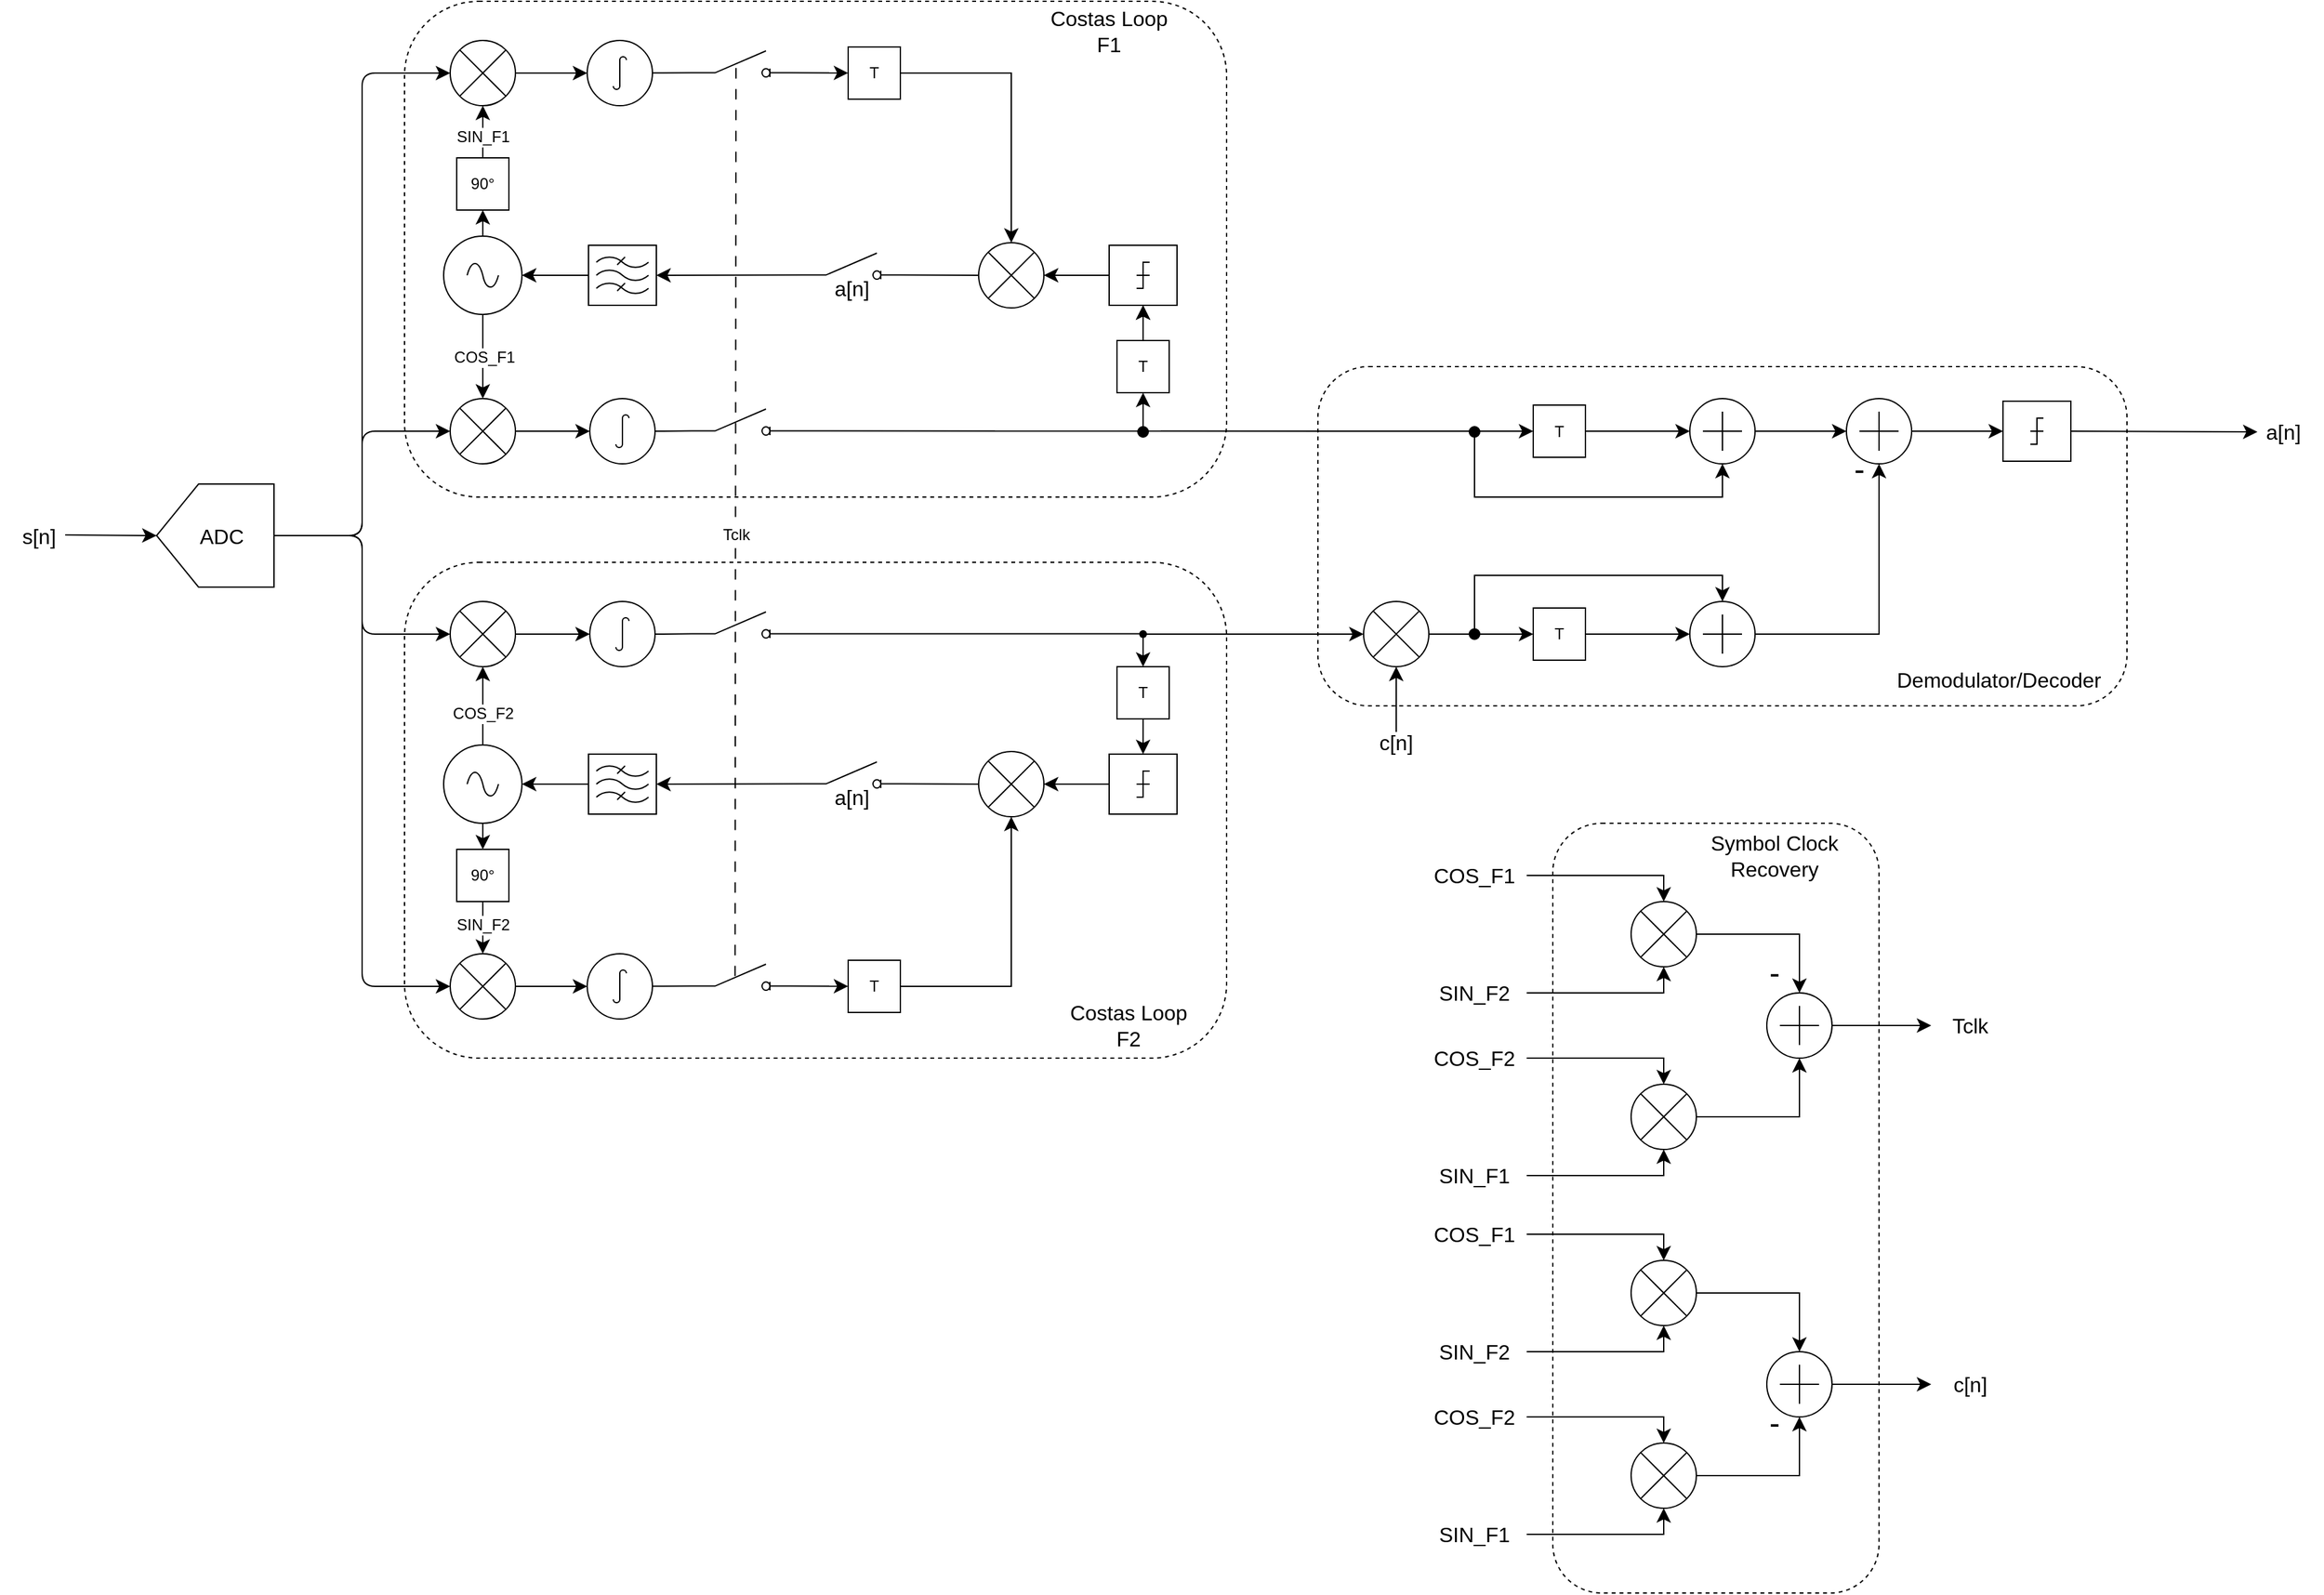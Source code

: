 <mxfile version="24.2.5" type="device">
  <diagram name="Page-1" id="90a13364-a465-7bf4-72fc-28e22215d7a0">
    <mxGraphModel dx="2891" dy="2009" grid="1" gridSize="10" guides="1" tooltips="1" connect="1" arrows="1" fold="1" page="1" pageScale="1.5" pageWidth="1169" pageHeight="826" background="none" math="0" shadow="0">
      <root>
        <mxCell id="0" style=";html=1;" />
        <mxCell id="1" style=";html=1;" parent="0" />
        <mxCell id="8JsGSesCkg5EEvxzLTyf-170" value="" style="rounded=1;whiteSpace=wrap;html=1;fillColor=none;dashed=1;strokeWidth=1;glass=0;shadow=0;align=right;perimeterSpacing=0;" vertex="1" parent="1">
          <mxGeometry x="1540" y="860" width="250" height="590" as="geometry" />
        </mxCell>
        <mxCell id="8JsGSesCkg5EEvxzLTyf-123" value="" style="rounded=1;whiteSpace=wrap;html=1;fillColor=none;dashed=1;strokeWidth=1;glass=0;shadow=0;align=right;perimeterSpacing=0;" vertex="1" parent="1">
          <mxGeometry x="1360" y="510" width="620" height="260" as="geometry" />
        </mxCell>
        <mxCell id="8JsGSesCkg5EEvxzLTyf-79" value="" style="rounded=1;whiteSpace=wrap;html=1;fillColor=none;dashed=1;strokeWidth=1;glass=0;shadow=0;" vertex="1" parent="1">
          <mxGeometry x="660" y="660" width="630" height="380" as="geometry" />
        </mxCell>
        <mxCell id="8JsGSesCkg5EEvxzLTyf-78" value="" style="rounded=1;whiteSpace=wrap;html=1;fillColor=none;dashed=1;strokeWidth=1;glass=0;shadow=0;align=right;perimeterSpacing=0;" vertex="1" parent="1">
          <mxGeometry x="660" y="230" width="630" height="380" as="geometry" />
        </mxCell>
        <mxCell id="8JsGSesCkg5EEvxzLTyf-1" value="" style="verticalLabelPosition=bottom;shadow=0;dashed=0;align=center;html=1;verticalAlign=top;shape=mxgraph.electrical.abstract.dac;rotation=-180;" vertex="1" parent="1">
          <mxGeometry x="470" y="600" width="90" height="79" as="geometry" />
        </mxCell>
        <mxCell id="8JsGSesCkg5EEvxzLTyf-2" value="" style="pointerEvents=1;verticalLabelPosition=bottom;shadow=0;dashed=0;align=center;html=1;verticalAlign=top;shape=mxgraph.electrical.signal_sources.source;aspect=fixed;points=[[0.5,0,0],[1,0.5,0],[0.5,1,0],[0,0.5,0]];elSignalType=ac;" vertex="1" parent="1">
          <mxGeometry x="690" y="410" width="60" height="60" as="geometry" />
        </mxCell>
        <mxCell id="8JsGSesCkg5EEvxzLTyf-3" value="" style="verticalLabelPosition=bottom;shadow=0;dashed=0;align=center;html=1;verticalAlign=top;shape=mxgraph.electrical.abstract.multiplier;" vertex="1" parent="1">
          <mxGeometry x="695" y="534.5" width="50" height="50" as="geometry" />
        </mxCell>
        <mxCell id="8JsGSesCkg5EEvxzLTyf-5" value="90°" style="whiteSpace=wrap;html=1;aspect=fixed;" vertex="1" parent="1">
          <mxGeometry x="700" y="350" width="40" height="40" as="geometry" />
        </mxCell>
        <mxCell id="8JsGSesCkg5EEvxzLTyf-6" value="" style="verticalLabelPosition=bottom;shadow=0;dashed=0;align=center;html=1;verticalAlign=top;shape=mxgraph.electrical.abstract.multiplier;" vertex="1" parent="1">
          <mxGeometry x="695" y="260" width="50" height="50" as="geometry" />
        </mxCell>
        <mxCell id="8JsGSesCkg5EEvxzLTyf-8" value="" style="verticalLabelPosition=bottom;shadow=0;dashed=0;align=center;html=1;verticalAlign=top;shape=mxgraph.electrical.abstract.integrator;" vertex="1" parent="1">
          <mxGeometry x="802" y="534.5" width="50" height="50" as="geometry" />
        </mxCell>
        <mxCell id="8JsGSesCkg5EEvxzLTyf-9" value="" style="verticalLabelPosition=bottom;shadow=0;dashed=0;align=center;html=1;verticalAlign=top;shape=mxgraph.electrical.abstract.integrator;" vertex="1" parent="1">
          <mxGeometry x="800" y="260" width="50" height="50" as="geometry" />
        </mxCell>
        <mxCell id="8JsGSesCkg5EEvxzLTyf-10" value="" style="html=1;shape=mxgraph.electrical.electro-mechanical.switchDisconnector;aspect=fixed;elSwitchState=off;" vertex="1" parent="1">
          <mxGeometry x="965" y="423" width="75" height="20" as="geometry" />
        </mxCell>
        <mxCell id="8JsGSesCkg5EEvxzLTyf-11" value="" style="html=1;shape=mxgraph.electrical.electro-mechanical.switchDisconnector;aspect=fixed;elSwitchState=off;" vertex="1" parent="1">
          <mxGeometry x="880" y="542.5" width="75" height="20" as="geometry" />
        </mxCell>
        <mxCell id="8JsGSesCkg5EEvxzLTyf-12" value="" style="html=1;shape=mxgraph.electrical.electro-mechanical.switchDisconnector;aspect=fixed;elSwitchState=off;" vertex="1" parent="1">
          <mxGeometry x="880" y="268" width="75" height="20" as="geometry" />
        </mxCell>
        <mxCell id="8JsGSesCkg5EEvxzLTyf-13" value="T" style="whiteSpace=wrap;html=1;aspect=fixed;" vertex="1" parent="1">
          <mxGeometry x="1000" y="265" width="40" height="40" as="geometry" />
        </mxCell>
        <mxCell id="8JsGSesCkg5EEvxzLTyf-14" value="" style="verticalLabelPosition=bottom;shadow=0;dashed=0;align=center;html=1;verticalAlign=top;shape=mxgraph.electrical.abstract.multiplier;" vertex="1" parent="1">
          <mxGeometry x="1100" y="415" width="50" height="50" as="geometry" />
        </mxCell>
        <mxCell id="8JsGSesCkg5EEvxzLTyf-15" value="" style="verticalLabelPosition=bottom;shadow=0;dashed=0;align=center;html=1;verticalAlign=top;shape=mxgraph.electrical.abstract.quantizer;" vertex="1" parent="1">
          <mxGeometry x="1200" y="417" width="52" height="46" as="geometry" />
        </mxCell>
        <mxCell id="8JsGSesCkg5EEvxzLTyf-94" value="" style="edgeStyle=none;curved=1;rounded=0;orthogonalLoop=1;jettySize=auto;html=1;fontSize=12;startSize=8;endSize=8;" edge="1" parent="1" source="8JsGSesCkg5EEvxzLTyf-16" target="8JsGSesCkg5EEvxzLTyf-15">
          <mxGeometry relative="1" as="geometry" />
        </mxCell>
        <mxCell id="8JsGSesCkg5EEvxzLTyf-16" value="T" style="whiteSpace=wrap;html=1;aspect=fixed;" vertex="1" parent="1">
          <mxGeometry x="1206" y="490" width="40" height="40" as="geometry" />
        </mxCell>
        <mxCell id="8JsGSesCkg5EEvxzLTyf-17" value="" style="verticalLabelPosition=bottom;shadow=0;dashed=0;align=center;html=1;verticalAlign=top;shape=mxgraph.electrical.abstract.summation_point;" vertex="1" parent="1">
          <mxGeometry x="1645" y="534.5" width="50" height="50" as="geometry" />
        </mxCell>
        <mxCell id="8JsGSesCkg5EEvxzLTyf-18" value="" style="verticalLabelPosition=bottom;shadow=0;dashed=0;align=center;html=1;verticalAlign=top;shape=mxgraph.electrical.abstract.summation_point;" vertex="1" parent="1">
          <mxGeometry x="1765" y="534.5" width="50" height="50" as="geometry" />
        </mxCell>
        <mxCell id="8JsGSesCkg5EEvxzLTyf-19" value="" style="endArrow=classic;html=1;rounded=0;fontSize=12;startSize=8;endSize=8;curved=1;" edge="1" parent="1" source="8JsGSesCkg5EEvxzLTyf-2" target="8JsGSesCkg5EEvxzLTyf-5">
          <mxGeometry width="50" height="50" relative="1" as="geometry">
            <mxPoint x="950" y="580" as="sourcePoint" />
            <mxPoint x="1000" y="530" as="targetPoint" />
          </mxGeometry>
        </mxCell>
        <mxCell id="8JsGSesCkg5EEvxzLTyf-20" value="" style="endArrow=classic;html=1;rounded=0;fontSize=12;startSize=8;endSize=8;curved=1;" edge="1" parent="1" source="8JsGSesCkg5EEvxzLTyf-5" target="8JsGSesCkg5EEvxzLTyf-6">
          <mxGeometry width="50" height="50" relative="1" as="geometry">
            <mxPoint x="950" y="580" as="sourcePoint" />
            <mxPoint x="720" y="330" as="targetPoint" />
            <Array as="points" />
          </mxGeometry>
        </mxCell>
        <mxCell id="8JsGSesCkg5EEvxzLTyf-132" value="SIN_F1" style="edgeLabel;html=1;align=center;verticalAlign=middle;resizable=0;points=[];fontSize=12;" vertex="1" connectable="0" parent="8JsGSesCkg5EEvxzLTyf-20">
          <mxGeometry x="-0.2" relative="1" as="geometry">
            <mxPoint as="offset" />
          </mxGeometry>
        </mxCell>
        <mxCell id="8JsGSesCkg5EEvxzLTyf-21" value="" style="endArrow=classic;html=1;rounded=0;fontSize=12;startSize=8;endSize=8;curved=1;exitX=0.5;exitY=1;exitDx=0;exitDy=0;exitPerimeter=0;entryX=0.5;entryY=0;entryDx=0;entryDy=0;entryPerimeter=0;" edge="1" parent="1" source="8JsGSesCkg5EEvxzLTyf-2" target="8JsGSesCkg5EEvxzLTyf-3">
          <mxGeometry width="50" height="50" relative="1" as="geometry">
            <mxPoint x="950" y="580" as="sourcePoint" />
            <mxPoint x="1000" y="530" as="targetPoint" />
          </mxGeometry>
        </mxCell>
        <mxCell id="8JsGSesCkg5EEvxzLTyf-129" value="COS_F1" style="edgeLabel;html=1;align=center;verticalAlign=middle;resizable=0;points=[];fontSize=12;" vertex="1" connectable="0" parent="8JsGSesCkg5EEvxzLTyf-21">
          <mxGeometry x="0.003" y="1" relative="1" as="geometry">
            <mxPoint as="offset" />
          </mxGeometry>
        </mxCell>
        <mxCell id="8JsGSesCkg5EEvxzLTyf-22" value="" style="endArrow=classic;html=1;rounded=0;fontSize=12;startSize=8;endSize=8;curved=1;exitX=0;exitY=0.5;exitDx=0;exitDy=0;exitPerimeter=0;" edge="1" parent="1" source="8JsGSesCkg5EEvxzLTyf-36" target="8JsGSesCkg5EEvxzLTyf-2">
          <mxGeometry width="50" height="50" relative="1" as="geometry">
            <mxPoint x="800" y="440" as="sourcePoint" />
            <mxPoint x="1000" y="530" as="targetPoint" />
          </mxGeometry>
        </mxCell>
        <mxCell id="8JsGSesCkg5EEvxzLTyf-23" value="" style="endArrow=classic;html=1;rounded=0;fontSize=12;startSize=8;endSize=8;curved=1;" edge="1" parent="1" source="8JsGSesCkg5EEvxzLTyf-3" target="8JsGSesCkg5EEvxzLTyf-8">
          <mxGeometry width="50" height="50" relative="1" as="geometry">
            <mxPoint x="950" y="580" as="sourcePoint" />
            <mxPoint x="1000" y="530" as="targetPoint" />
          </mxGeometry>
        </mxCell>
        <mxCell id="8JsGSesCkg5EEvxzLTyf-24" value="" style="endArrow=classic;html=1;rounded=0;fontSize=12;startSize=8;endSize=8;curved=1;entryX=0;entryY=0.5;entryDx=0;entryDy=0;entryPerimeter=0;exitX=1;exitY=0.5;exitDx=0;exitDy=0;exitPerimeter=0;" edge="1" parent="1" source="8JsGSesCkg5EEvxzLTyf-6" target="8JsGSesCkg5EEvxzLTyf-9">
          <mxGeometry width="50" height="50" relative="1" as="geometry">
            <mxPoint x="740" y="285" as="sourcePoint" />
            <mxPoint x="787" y="284.5" as="targetPoint" />
          </mxGeometry>
        </mxCell>
        <mxCell id="8JsGSesCkg5EEvxzLTyf-25" value="" style="endArrow=none;html=1;rounded=0;fontSize=12;startSize=8;endSize=8;curved=1;entryX=0;entryY=0.84;entryDx=0;entryDy=0;endFill=0;" edge="1" parent="1" source="8JsGSesCkg5EEvxzLTyf-9" target="8JsGSesCkg5EEvxzLTyf-12">
          <mxGeometry width="50" height="50" relative="1" as="geometry">
            <mxPoint x="950" y="580" as="sourcePoint" />
            <mxPoint x="1000" y="530" as="targetPoint" />
          </mxGeometry>
        </mxCell>
        <mxCell id="8JsGSesCkg5EEvxzLTyf-26" value="" style="endArrow=classic;html=1;rounded=0;fontSize=12;startSize=8;endSize=8;curved=1;exitX=1;exitY=0.84;exitDx=0;exitDy=0;" edge="1" parent="1" source="8JsGSesCkg5EEvxzLTyf-12" target="8JsGSesCkg5EEvxzLTyf-13">
          <mxGeometry width="50" height="50" relative="1" as="geometry">
            <mxPoint x="950" y="580" as="sourcePoint" />
            <mxPoint x="1000" y="530" as="targetPoint" />
          </mxGeometry>
        </mxCell>
        <mxCell id="8JsGSesCkg5EEvxzLTyf-27" value="" style="endArrow=classic;html=1;rounded=0;fontSize=12;startSize=8;endSize=8;curved=1;exitX=0;exitY=0.84;exitDx=0;exitDy=0;entryX=1;entryY=0.5;entryDx=0;entryDy=0;entryPerimeter=0;" edge="1" parent="1" source="8JsGSesCkg5EEvxzLTyf-10" target="8JsGSesCkg5EEvxzLTyf-36">
          <mxGeometry width="50" height="50" relative="1" as="geometry">
            <mxPoint x="950" y="580" as="sourcePoint" />
            <mxPoint x="852" y="440" as="targetPoint" />
          </mxGeometry>
        </mxCell>
        <mxCell id="8JsGSesCkg5EEvxzLTyf-28" value="" style="endArrow=none;html=1;rounded=0;fontSize=12;startSize=8;endSize=8;curved=1;exitX=1;exitY=0.5;exitDx=0;exitDy=0;exitPerimeter=0;entryX=0;entryY=0.84;entryDx=0;entryDy=0;endFill=0;" edge="1" parent="1" source="8JsGSesCkg5EEvxzLTyf-8" target="8JsGSesCkg5EEvxzLTyf-11">
          <mxGeometry width="50" height="50" relative="1" as="geometry">
            <mxPoint x="950" y="580" as="sourcePoint" />
            <mxPoint x="1000" y="530" as="targetPoint" />
          </mxGeometry>
        </mxCell>
        <mxCell id="8JsGSesCkg5EEvxzLTyf-29" value="" style="endArrow=classic;html=1;rounded=0;fontSize=12;startSize=8;endSize=8;curved=1;exitX=1;exitY=0.84;exitDx=0;exitDy=0;entryX=0;entryY=0.5;entryDx=0;entryDy=0;" edge="1" parent="1" source="8JsGSesCkg5EEvxzLTyf-11" target="8JsGSesCkg5EEvxzLTyf-92">
          <mxGeometry width="50" height="50" relative="1" as="geometry">
            <mxPoint x="950" y="580" as="sourcePoint" />
            <mxPoint x="1000" y="530" as="targetPoint" />
          </mxGeometry>
        </mxCell>
        <mxCell id="8JsGSesCkg5EEvxzLTyf-30" value="" style="endArrow=none;html=1;rounded=0;fontSize=12;startSize=8;endSize=8;curved=1;exitX=0;exitY=0.5;exitDx=0;exitDy=0;exitPerimeter=0;entryX=1;entryY=0.84;entryDx=0;entryDy=0;endFill=0;" edge="1" parent="1" source="8JsGSesCkg5EEvxzLTyf-14" target="8JsGSesCkg5EEvxzLTyf-10">
          <mxGeometry width="50" height="50" relative="1" as="geometry">
            <mxPoint x="950" y="580" as="sourcePoint" />
            <mxPoint x="1000" y="530" as="targetPoint" />
          </mxGeometry>
        </mxCell>
        <mxCell id="8JsGSesCkg5EEvxzLTyf-31" value="" style="endArrow=classic;html=1;rounded=0;fontSize=12;startSize=8;endSize=8;curved=1;entryX=1;entryY=0.5;entryDx=0;entryDy=0;entryPerimeter=0;" edge="1" parent="1" source="8JsGSesCkg5EEvxzLTyf-15" target="8JsGSesCkg5EEvxzLTyf-14">
          <mxGeometry width="50" height="50" relative="1" as="geometry">
            <mxPoint x="950" y="580" as="sourcePoint" />
            <mxPoint x="1000" y="530" as="targetPoint" />
          </mxGeometry>
        </mxCell>
        <mxCell id="8JsGSesCkg5EEvxzLTyf-33" value="" style="endArrow=classic;html=1;rounded=0;fontSize=12;startSize=8;endSize=8;curved=1;entryX=0;entryY=0.5;entryDx=0;entryDy=0;entryPerimeter=0;exitX=1;exitY=0.5;exitDx=0;exitDy=0;exitPerimeter=0;" edge="1" parent="1" source="8JsGSesCkg5EEvxzLTyf-17" target="8JsGSesCkg5EEvxzLTyf-18">
          <mxGeometry width="50" height="50" relative="1" as="geometry">
            <mxPoint x="1315" y="580" as="sourcePoint" />
            <mxPoint x="1365" y="530" as="targetPoint" />
          </mxGeometry>
        </mxCell>
        <mxCell id="8JsGSesCkg5EEvxzLTyf-35" value="" style="edgeStyle=segmentEdgeStyle;endArrow=classic;html=1;curved=0;rounded=0;endSize=8;startSize=8;fontSize=12;exitX=1;exitY=0.5;exitDx=0;exitDy=0;entryX=0.5;entryY=0;entryDx=0;entryDy=0;entryPerimeter=0;" edge="1" parent="1" source="8JsGSesCkg5EEvxzLTyf-13" target="8JsGSesCkg5EEvxzLTyf-14">
          <mxGeometry width="50" height="50" relative="1" as="geometry">
            <mxPoint x="1050" y="340" as="sourcePoint" />
            <mxPoint x="1000" y="530" as="targetPoint" />
          </mxGeometry>
        </mxCell>
        <mxCell id="8JsGSesCkg5EEvxzLTyf-36" value="" style="verticalLabelPosition=bottom;shadow=0;dashed=0;align=center;html=1;verticalAlign=top;shape=mxgraph.electrical.abstract.filter;" vertex="1" parent="1">
          <mxGeometry x="801" y="417" width="52" height="46" as="geometry" />
        </mxCell>
        <mxCell id="8JsGSesCkg5EEvxzLTyf-37" value="" style="verticalLabelPosition=bottom;shadow=0;dashed=0;align=center;html=1;verticalAlign=top;shape=mxgraph.electrical.abstract.quantizer;" vertex="1" parent="1">
          <mxGeometry x="1885" y="536.5" width="52" height="46" as="geometry" />
        </mxCell>
        <mxCell id="8JsGSesCkg5EEvxzLTyf-38" value="" style="endArrow=classic;html=1;rounded=0;fontSize=12;startSize=8;endSize=8;curved=1;entryX=0;entryY=0.5;entryDx=0;entryDy=0;entryPerimeter=0;exitX=1;exitY=0.5;exitDx=0;exitDy=0;exitPerimeter=0;" edge="1" parent="1" source="8JsGSesCkg5EEvxzLTyf-18" target="8JsGSesCkg5EEvxzLTyf-37">
          <mxGeometry width="50" height="50" relative="1" as="geometry">
            <mxPoint x="1625" y="630" as="sourcePoint" />
            <mxPoint x="1675" y="580" as="targetPoint" />
          </mxGeometry>
        </mxCell>
        <mxCell id="8JsGSesCkg5EEvxzLTyf-40" value="" style="verticalLabelPosition=bottom;shadow=0;dashed=0;align=center;html=1;verticalAlign=top;shape=mxgraph.electrical.abstract.multiplier;" vertex="1" parent="1">
          <mxGeometry x="695" y="690" width="50" height="50" as="geometry" />
        </mxCell>
        <mxCell id="8JsGSesCkg5EEvxzLTyf-41" value="" style="verticalLabelPosition=bottom;shadow=0;dashed=0;align=center;html=1;verticalAlign=top;shape=mxgraph.electrical.abstract.integrator;" vertex="1" parent="1">
          <mxGeometry x="802" y="690" width="50" height="50" as="geometry" />
        </mxCell>
        <mxCell id="8JsGSesCkg5EEvxzLTyf-42" value="" style="html=1;shape=mxgraph.electrical.electro-mechanical.switchDisconnector;aspect=fixed;elSwitchState=off;" vertex="1" parent="1">
          <mxGeometry x="880" y="698" width="75" height="20" as="geometry" />
        </mxCell>
        <mxCell id="8JsGSesCkg5EEvxzLTyf-43" value="T" style="whiteSpace=wrap;html=1;aspect=fixed;" vertex="1" parent="1">
          <mxGeometry x="1206" y="740" width="40" height="40" as="geometry" />
        </mxCell>
        <mxCell id="8JsGSesCkg5EEvxzLTyf-45" value="" style="endArrow=classic;html=1;rounded=0;fontSize=12;startSize=8;endSize=8;curved=1;" edge="1" parent="1" source="8JsGSesCkg5EEvxzLTyf-40" target="8JsGSesCkg5EEvxzLTyf-41">
          <mxGeometry width="50" height="50" relative="1" as="geometry">
            <mxPoint x="950" y="735.5" as="sourcePoint" />
            <mxPoint x="1000" y="685.5" as="targetPoint" />
          </mxGeometry>
        </mxCell>
        <mxCell id="8JsGSesCkg5EEvxzLTyf-46" value="" style="endArrow=none;html=1;rounded=0;fontSize=12;startSize=8;endSize=8;curved=1;exitX=1;exitY=0.5;exitDx=0;exitDy=0;exitPerimeter=0;entryX=0;entryY=0.84;entryDx=0;entryDy=0;endFill=0;" edge="1" parent="1" source="8JsGSesCkg5EEvxzLTyf-41" target="8JsGSesCkg5EEvxzLTyf-42">
          <mxGeometry width="50" height="50" relative="1" as="geometry">
            <mxPoint x="950" y="735.5" as="sourcePoint" />
            <mxPoint x="1000" y="685.5" as="targetPoint" />
          </mxGeometry>
        </mxCell>
        <mxCell id="8JsGSesCkg5EEvxzLTyf-51" value="" style="edgeStyle=segmentEdgeStyle;endArrow=classic;html=1;curved=0;rounded=0;endSize=8;startSize=8;fontSize=12;entryX=0.5;entryY=1;entryDx=0;entryDy=0;entryPerimeter=0;" edge="1" parent="1" source="8JsGSesCkg5EEvxzLTyf-78" target="8JsGSesCkg5EEvxzLTyf-15">
          <mxGeometry width="50" height="50" relative="1" as="geometry">
            <mxPoint x="1170" y="530" as="sourcePoint" />
            <mxPoint x="1220" y="480" as="targetPoint" />
          </mxGeometry>
        </mxCell>
        <mxCell id="8JsGSesCkg5EEvxzLTyf-53" value="" style="pointerEvents=1;verticalLabelPosition=bottom;shadow=0;dashed=0;align=center;html=1;verticalAlign=top;shape=mxgraph.electrical.signal_sources.source;aspect=fixed;points=[[0.5,0,0],[1,0.5,0],[0.5,1,0],[0,0.5,0]];elSignalType=ac;" vertex="1" parent="1">
          <mxGeometry x="690" y="800" width="60" height="60" as="geometry" />
        </mxCell>
        <mxCell id="8JsGSesCkg5EEvxzLTyf-54" value="" style="html=1;shape=mxgraph.electrical.electro-mechanical.switchDisconnector;aspect=fixed;elSwitchState=off;" vertex="1" parent="1">
          <mxGeometry x="965" y="813" width="75" height="20" as="geometry" />
        </mxCell>
        <mxCell id="8JsGSesCkg5EEvxzLTyf-55" value="" style="verticalLabelPosition=bottom;shadow=0;dashed=0;align=center;html=1;verticalAlign=top;shape=mxgraph.electrical.abstract.multiplier;" vertex="1" parent="1">
          <mxGeometry x="1100" y="805" width="50" height="50" as="geometry" />
        </mxCell>
        <mxCell id="8JsGSesCkg5EEvxzLTyf-56" value="" style="verticalLabelPosition=bottom;shadow=0;dashed=0;align=center;html=1;verticalAlign=top;shape=mxgraph.electrical.abstract.quantizer;" vertex="1" parent="1">
          <mxGeometry x="1200" y="807" width="52" height="46" as="geometry" />
        </mxCell>
        <mxCell id="8JsGSesCkg5EEvxzLTyf-57" value="" style="endArrow=classic;html=1;rounded=0;fontSize=12;startSize=8;endSize=8;curved=1;entryX=0.5;entryY=1;entryDx=0;entryDy=0;entryPerimeter=0;" edge="1" parent="1" source="8JsGSesCkg5EEvxzLTyf-53" target="8JsGSesCkg5EEvxzLTyf-40">
          <mxGeometry width="50" height="50" relative="1" as="geometry">
            <mxPoint x="950" y="970" as="sourcePoint" />
            <mxPoint x="720" y="770" as="targetPoint" />
          </mxGeometry>
        </mxCell>
        <mxCell id="8JsGSesCkg5EEvxzLTyf-128" value="COS_F2" style="edgeLabel;html=1;align=center;verticalAlign=middle;resizable=0;points=[];fontSize=12;" vertex="1" connectable="0" parent="8JsGSesCkg5EEvxzLTyf-57">
          <mxGeometry x="-0.189" relative="1" as="geometry">
            <mxPoint as="offset" />
          </mxGeometry>
        </mxCell>
        <mxCell id="8JsGSesCkg5EEvxzLTyf-58" value="" style="endArrow=classic;html=1;rounded=0;fontSize=12;startSize=8;endSize=8;curved=1;exitX=0.5;exitY=1;exitDx=0;exitDy=0;exitPerimeter=0;entryX=0.5;entryY=0;entryDx=0;entryDy=0;" edge="1" parent="1" source="8JsGSesCkg5EEvxzLTyf-53" target="8JsGSesCkg5EEvxzLTyf-64">
          <mxGeometry width="50" height="50" relative="1" as="geometry">
            <mxPoint x="950" y="970" as="sourcePoint" />
            <mxPoint x="720" y="880" as="targetPoint" />
          </mxGeometry>
        </mxCell>
        <mxCell id="8JsGSesCkg5EEvxzLTyf-59" value="" style="endArrow=classic;html=1;rounded=0;fontSize=12;startSize=8;endSize=8;curved=1;exitX=0;exitY=0.5;exitDx=0;exitDy=0;exitPerimeter=0;" edge="1" parent="1" source="8JsGSesCkg5EEvxzLTyf-63" target="8JsGSesCkg5EEvxzLTyf-53">
          <mxGeometry width="50" height="50" relative="1" as="geometry">
            <mxPoint x="800" y="830" as="sourcePoint" />
            <mxPoint x="1000" y="920" as="targetPoint" />
          </mxGeometry>
        </mxCell>
        <mxCell id="8JsGSesCkg5EEvxzLTyf-60" value="" style="endArrow=classic;html=1;rounded=0;fontSize=12;startSize=8;endSize=8;curved=1;exitX=0;exitY=0.84;exitDx=0;exitDy=0;entryX=1;entryY=0.5;entryDx=0;entryDy=0;entryPerimeter=0;" edge="1" parent="1" source="8JsGSesCkg5EEvxzLTyf-54" target="8JsGSesCkg5EEvxzLTyf-63">
          <mxGeometry width="50" height="50" relative="1" as="geometry">
            <mxPoint x="950" y="970" as="sourcePoint" />
            <mxPoint x="852" y="830" as="targetPoint" />
          </mxGeometry>
        </mxCell>
        <mxCell id="8JsGSesCkg5EEvxzLTyf-61" value="" style="endArrow=none;html=1;rounded=0;fontSize=12;startSize=8;endSize=8;curved=1;exitX=0;exitY=0.5;exitDx=0;exitDy=0;exitPerimeter=0;entryX=1;entryY=0.84;entryDx=0;entryDy=0;endFill=0;" edge="1" parent="1" source="8JsGSesCkg5EEvxzLTyf-55" target="8JsGSesCkg5EEvxzLTyf-54">
          <mxGeometry width="50" height="50" relative="1" as="geometry">
            <mxPoint x="950" y="970" as="sourcePoint" />
            <mxPoint x="1000" y="920" as="targetPoint" />
          </mxGeometry>
        </mxCell>
        <mxCell id="8JsGSesCkg5EEvxzLTyf-62" value="" style="endArrow=classic;html=1;rounded=0;fontSize=12;startSize=8;endSize=8;curved=1;entryX=1;entryY=0.5;entryDx=0;entryDy=0;entryPerimeter=0;" edge="1" parent="1" source="8JsGSesCkg5EEvxzLTyf-56" target="8JsGSesCkg5EEvxzLTyf-55">
          <mxGeometry width="50" height="50" relative="1" as="geometry">
            <mxPoint x="950" y="970" as="sourcePoint" />
            <mxPoint x="1000" y="920" as="targetPoint" />
          </mxGeometry>
        </mxCell>
        <mxCell id="8JsGSesCkg5EEvxzLTyf-63" value="" style="verticalLabelPosition=bottom;shadow=0;dashed=0;align=center;html=1;verticalAlign=top;shape=mxgraph.electrical.abstract.filter;" vertex="1" parent="1">
          <mxGeometry x="801" y="807" width="52" height="46" as="geometry" />
        </mxCell>
        <mxCell id="8JsGSesCkg5EEvxzLTyf-64" value="90°" style="whiteSpace=wrap;html=1;aspect=fixed;" vertex="1" parent="1">
          <mxGeometry x="700" y="880" width="40" height="40" as="geometry" />
        </mxCell>
        <mxCell id="8JsGSesCkg5EEvxzLTyf-65" value="" style="verticalLabelPosition=bottom;shadow=0;dashed=0;align=center;html=1;verticalAlign=top;shape=mxgraph.electrical.abstract.multiplier;" vertex="1" parent="1">
          <mxGeometry x="695" y="960" width="50" height="50" as="geometry" />
        </mxCell>
        <mxCell id="8JsGSesCkg5EEvxzLTyf-66" value="" style="verticalLabelPosition=bottom;shadow=0;dashed=0;align=center;html=1;verticalAlign=top;shape=mxgraph.electrical.abstract.integrator;" vertex="1" parent="1">
          <mxGeometry x="800" y="960" width="50" height="50" as="geometry" />
        </mxCell>
        <mxCell id="8JsGSesCkg5EEvxzLTyf-67" value="" style="html=1;shape=mxgraph.electrical.electro-mechanical.switchDisconnector;aspect=fixed;elSwitchState=off;" vertex="1" parent="1">
          <mxGeometry x="880" y="968" width="75" height="20" as="geometry" />
        </mxCell>
        <mxCell id="8JsGSesCkg5EEvxzLTyf-68" value="T" style="whiteSpace=wrap;html=1;aspect=fixed;" vertex="1" parent="1">
          <mxGeometry x="1000" y="965" width="40" height="40" as="geometry" />
        </mxCell>
        <mxCell id="8JsGSesCkg5EEvxzLTyf-69" value="" style="endArrow=classic;html=1;rounded=0;fontSize=12;startSize=8;endSize=8;curved=1;" edge="1" parent="1" source="8JsGSesCkg5EEvxzLTyf-64" target="8JsGSesCkg5EEvxzLTyf-65">
          <mxGeometry width="50" height="50" relative="1" as="geometry">
            <mxPoint x="955" y="1350" as="sourcePoint" />
            <mxPoint x="725" y="1100" as="targetPoint" />
            <Array as="points" />
          </mxGeometry>
        </mxCell>
        <mxCell id="8JsGSesCkg5EEvxzLTyf-130" value="SIN_F2" style="edgeLabel;html=1;align=center;verticalAlign=middle;resizable=0;points=[];fontSize=12;" vertex="1" connectable="0" parent="8JsGSesCkg5EEvxzLTyf-69">
          <mxGeometry x="-0.133" relative="1" as="geometry">
            <mxPoint as="offset" />
          </mxGeometry>
        </mxCell>
        <mxCell id="8JsGSesCkg5EEvxzLTyf-70" value="" style="endArrow=classic;html=1;rounded=0;fontSize=12;startSize=8;endSize=8;curved=1;entryX=0;entryY=0.5;entryDx=0;entryDy=0;entryPerimeter=0;exitX=1;exitY=0.5;exitDx=0;exitDy=0;exitPerimeter=0;" edge="1" parent="1" source="8JsGSesCkg5EEvxzLTyf-65" target="8JsGSesCkg5EEvxzLTyf-66">
          <mxGeometry width="50" height="50" relative="1" as="geometry">
            <mxPoint x="740" y="985" as="sourcePoint" />
            <mxPoint x="787" y="984.5" as="targetPoint" />
          </mxGeometry>
        </mxCell>
        <mxCell id="8JsGSesCkg5EEvxzLTyf-71" value="" style="endArrow=none;html=1;rounded=0;fontSize=12;startSize=8;endSize=8;curved=1;entryX=0;entryY=0.84;entryDx=0;entryDy=0;endFill=0;" edge="1" parent="1" source="8JsGSesCkg5EEvxzLTyf-66" target="8JsGSesCkg5EEvxzLTyf-67">
          <mxGeometry width="50" height="50" relative="1" as="geometry">
            <mxPoint x="950" y="1280" as="sourcePoint" />
            <mxPoint x="1000" y="1230" as="targetPoint" />
          </mxGeometry>
        </mxCell>
        <mxCell id="8JsGSesCkg5EEvxzLTyf-72" value="" style="endArrow=classic;html=1;rounded=0;fontSize=12;startSize=8;endSize=8;curved=1;exitX=1;exitY=0.84;exitDx=0;exitDy=0;" edge="1" parent="1" source="8JsGSesCkg5EEvxzLTyf-67" target="8JsGSesCkg5EEvxzLTyf-68">
          <mxGeometry width="50" height="50" relative="1" as="geometry">
            <mxPoint x="950" y="1280" as="sourcePoint" />
            <mxPoint x="1000" y="1230" as="targetPoint" />
          </mxGeometry>
        </mxCell>
        <mxCell id="8JsGSesCkg5EEvxzLTyf-75" value="" style="edgeStyle=segmentEdgeStyle;endArrow=classic;html=1;curved=0;rounded=0;endSize=8;startSize=8;fontSize=12;exitX=1;exitY=0.5;exitDx=0;exitDy=0;entryX=0.5;entryY=1;entryDx=0;entryDy=0;entryPerimeter=0;" edge="1" parent="1" source="8JsGSesCkg5EEvxzLTyf-68" target="8JsGSesCkg5EEvxzLTyf-55">
          <mxGeometry width="50" height="50" relative="1" as="geometry">
            <mxPoint x="1150" y="940" as="sourcePoint" />
            <mxPoint x="1200" y="890" as="targetPoint" />
          </mxGeometry>
        </mxCell>
        <mxCell id="8JsGSesCkg5EEvxzLTyf-83" value="ADC" style="text;strokeColor=none;fillColor=none;html=1;align=center;verticalAlign=middle;whiteSpace=wrap;rounded=0;fontSize=16;" vertex="1" parent="1">
          <mxGeometry x="490" y="624.5" width="60" height="30" as="geometry" />
        </mxCell>
        <mxCell id="8JsGSesCkg5EEvxzLTyf-85" value="" style="edgeStyle=elbowEdgeStyle;endArrow=classic;html=1;rounded=1;endSize=8;startSize=8;fontSize=12;exitX=0;exitY=0.5;exitDx=0;exitDy=0;exitPerimeter=0;entryX=0;entryY=0.5;entryDx=0;entryDy=0;entryPerimeter=0;curved=0;strokeWidth=1;" edge="1" parent="1" source="8JsGSesCkg5EEvxzLTyf-1" target="8JsGSesCkg5EEvxzLTyf-6">
          <mxGeometry width="50" height="50" relative="1" as="geometry">
            <mxPoint x="580" y="610" as="sourcePoint" />
            <mxPoint x="620" y="290" as="targetPoint" />
          </mxGeometry>
        </mxCell>
        <mxCell id="8JsGSesCkg5EEvxzLTyf-86" value="" style="edgeStyle=elbowEdgeStyle;endArrow=classic;html=1;rounded=1;endSize=8;startSize=8;fontSize=12;exitX=0;exitY=0.5;exitDx=0;exitDy=0;exitPerimeter=0;curved=0;strokeWidth=1;entryX=0;entryY=0.5;entryDx=0;entryDy=0;entryPerimeter=0;" edge="1" parent="1" source="8JsGSesCkg5EEvxzLTyf-1" target="8JsGSesCkg5EEvxzLTyf-3">
          <mxGeometry width="50" height="50" relative="1" as="geometry">
            <mxPoint x="570" y="650" as="sourcePoint" />
            <mxPoint x="600" y="510" as="targetPoint" />
          </mxGeometry>
        </mxCell>
        <mxCell id="8JsGSesCkg5EEvxzLTyf-87" value="" style="edgeStyle=elbowEdgeStyle;endArrow=classic;html=1;rounded=1;endSize=8;startSize=8;fontSize=12;exitX=0;exitY=0.5;exitDx=0;exitDy=0;exitPerimeter=0;curved=0;strokeWidth=1;entryX=0;entryY=0.5;entryDx=0;entryDy=0;entryPerimeter=0;" edge="1" parent="1" source="8JsGSesCkg5EEvxzLTyf-1" target="8JsGSesCkg5EEvxzLTyf-40">
          <mxGeometry width="50" height="50" relative="1" as="geometry">
            <mxPoint x="580" y="660" as="sourcePoint" />
            <mxPoint x="630" y="720" as="targetPoint" />
          </mxGeometry>
        </mxCell>
        <mxCell id="8JsGSesCkg5EEvxzLTyf-88" value="" style="edgeStyle=elbowEdgeStyle;endArrow=classic;html=1;rounded=1;endSize=8;startSize=8;fontSize=12;exitX=0;exitY=0.5;exitDx=0;exitDy=0;exitPerimeter=0;curved=0;strokeWidth=1;entryX=0;entryY=0.5;entryDx=0;entryDy=0;entryPerimeter=0;" edge="1" parent="1" source="8JsGSesCkg5EEvxzLTyf-1" target="8JsGSesCkg5EEvxzLTyf-65">
          <mxGeometry width="50" height="50" relative="1" as="geometry">
            <mxPoint x="590" y="670" as="sourcePoint" />
            <mxPoint x="590" y="750" as="targetPoint" />
          </mxGeometry>
        </mxCell>
        <mxCell id="8JsGSesCkg5EEvxzLTyf-89" value="" style="endArrow=classic;html=1;rounded=0;fontSize=12;startSize=8;endSize=8;curved=1;entryX=1;entryY=0.5;entryDx=0;entryDy=0;entryPerimeter=0;strokeWidth=1;" edge="1" parent="1" target="8JsGSesCkg5EEvxzLTyf-1">
          <mxGeometry width="50" height="50" relative="1" as="geometry">
            <mxPoint x="400" y="639" as="sourcePoint" />
            <mxPoint x="710" y="730" as="targetPoint" />
          </mxGeometry>
        </mxCell>
        <mxCell id="8JsGSesCkg5EEvxzLTyf-90" value="Costas Loop&lt;div&gt;F1&lt;/div&gt;" style="text;strokeColor=none;fillColor=none;html=1;align=center;verticalAlign=middle;whiteSpace=wrap;rounded=0;fontSize=16;" vertex="1" parent="1">
          <mxGeometry x="1145" y="238" width="110" height="30" as="geometry" />
        </mxCell>
        <mxCell id="8JsGSesCkg5EEvxzLTyf-91" value="Costas Loop&lt;div&gt;F2&lt;/div&gt;" style="text;strokeColor=none;fillColor=none;html=1;align=center;verticalAlign=middle;whiteSpace=wrap;rounded=0;fontSize=16;" vertex="1" parent="1">
          <mxGeometry x="1160" y="1000" width="110" height="30" as="geometry" />
        </mxCell>
        <mxCell id="8JsGSesCkg5EEvxzLTyf-92" value="T" style="whiteSpace=wrap;html=1;aspect=fixed;" vertex="1" parent="1">
          <mxGeometry x="1525" y="539.5" width="40" height="40" as="geometry" />
        </mxCell>
        <mxCell id="8JsGSesCkg5EEvxzLTyf-93" value="T" style="whiteSpace=wrap;html=1;aspect=fixed;" vertex="1" parent="1">
          <mxGeometry x="1525" y="695" width="40" height="40" as="geometry" />
        </mxCell>
        <mxCell id="8JsGSesCkg5EEvxzLTyf-95" value="" style="endArrow=classic;html=1;rounded=0;fontSize=12;startSize=8;endSize=8;curved=1;entryX=0.5;entryY=1;entryDx=0;entryDy=0;startArrow=oval;startFill=1;" edge="1" parent="1" target="8JsGSesCkg5EEvxzLTyf-16">
          <mxGeometry width="50" height="50" relative="1" as="geometry">
            <mxPoint x="1226" y="560" as="sourcePoint" />
            <mxPoint x="1350" y="640" as="targetPoint" />
          </mxGeometry>
        </mxCell>
        <mxCell id="8JsGSesCkg5EEvxzLTyf-97" value="" style="endArrow=classic;html=1;rounded=0;fontSize=12;startSize=8;endSize=8;curved=1;entryX=0.5;entryY=0;entryDx=0;entryDy=0;entryPerimeter=0;" edge="1" parent="1" target="8JsGSesCkg5EEvxzLTyf-56">
          <mxGeometry width="50" height="50" relative="1" as="geometry">
            <mxPoint x="1226" y="780" as="sourcePoint" />
            <mxPoint x="1290" y="610" as="targetPoint" />
          </mxGeometry>
        </mxCell>
        <mxCell id="8JsGSesCkg5EEvxzLTyf-100" value="" style="edgeStyle=segmentEdgeStyle;endArrow=classic;html=1;curved=0;rounded=0;endSize=8;startSize=8;fontSize=12;exitDx=0;exitDy=0;entryX=0.5;entryY=0;entryDx=0;entryDy=0;" edge="1" parent="1" source="8JsGSesCkg5EEvxzLTyf-101" target="8JsGSesCkg5EEvxzLTyf-43">
          <mxGeometry width="50" height="50" relative="1" as="geometry">
            <mxPoint x="1320" y="650" as="sourcePoint" />
            <mxPoint x="1290" y="610" as="targetPoint" />
          </mxGeometry>
        </mxCell>
        <mxCell id="8JsGSesCkg5EEvxzLTyf-102" value="" style="edgeStyle=segmentEdgeStyle;endArrow=none;html=1;curved=0;rounded=0;endSize=8;startSize=8;fontSize=12;exitX=1;exitY=0.84;exitDx=0;exitDy=0;entryDx=0;entryDy=0;endFill=0;" edge="1" parent="1" source="8JsGSesCkg5EEvxzLTyf-42" target="8JsGSesCkg5EEvxzLTyf-101">
          <mxGeometry width="50" height="50" relative="1" as="geometry">
            <mxPoint x="955" y="715" as="sourcePoint" />
            <mxPoint x="1226" y="740" as="targetPoint" />
          </mxGeometry>
        </mxCell>
        <mxCell id="8JsGSesCkg5EEvxzLTyf-101" value="" style="shape=waypoint;sketch=0;fillStyle=solid;size=6;pointerEvents=1;points=[];fillColor=none;resizable=0;rotatable=0;perimeter=centerPerimeter;snapToPoint=1;" vertex="1" parent="1">
          <mxGeometry x="1216" y="705" width="20" height="20" as="geometry" />
        </mxCell>
        <mxCell id="8JsGSesCkg5EEvxzLTyf-103" value="" style="endArrow=classic;html=1;rounded=0;fontSize=12;startSize=8;endSize=8;curved=1;exitX=0.681;exitY=0.607;exitDx=0;exitDy=0;exitPerimeter=0;entryX=0;entryY=0.5;entryDx=0;entryDy=0;entryPerimeter=0;" edge="1" parent="1" source="8JsGSesCkg5EEvxzLTyf-101" target="8JsGSesCkg5EEvxzLTyf-108">
          <mxGeometry width="50" height="50" relative="1" as="geometry">
            <mxPoint x="1300" y="780" as="sourcePoint" />
            <mxPoint x="1350" y="730" as="targetPoint" />
          </mxGeometry>
        </mxCell>
        <mxCell id="8JsGSesCkg5EEvxzLTyf-104" value="" style="verticalLabelPosition=bottom;shadow=0;dashed=0;align=center;html=1;verticalAlign=top;shape=mxgraph.electrical.abstract.summation_point;" vertex="1" parent="1">
          <mxGeometry x="1645" y="690" width="50" height="50" as="geometry" />
        </mxCell>
        <mxCell id="8JsGSesCkg5EEvxzLTyf-108" value="" style="verticalLabelPosition=bottom;shadow=0;dashed=0;align=center;html=1;verticalAlign=top;shape=mxgraph.electrical.abstract.multiplier;" vertex="1" parent="1">
          <mxGeometry x="1395" y="690" width="50" height="50" as="geometry" />
        </mxCell>
        <mxCell id="8JsGSesCkg5EEvxzLTyf-109" value="" style="endArrow=classic;html=1;rounded=0;fontSize=12;startSize=8;endSize=8;curved=1;exitX=1;exitY=0.5;exitDx=0;exitDy=0;exitPerimeter=0;entryX=0;entryY=0.5;entryDx=0;entryDy=0;" edge="1" parent="1" source="8JsGSesCkg5EEvxzLTyf-108" target="8JsGSesCkg5EEvxzLTyf-93">
          <mxGeometry width="50" height="50" relative="1" as="geometry">
            <mxPoint x="1560" y="770" as="sourcePoint" />
            <mxPoint x="1530" y="720" as="targetPoint" />
          </mxGeometry>
        </mxCell>
        <mxCell id="8JsGSesCkg5EEvxzLTyf-110" value="" style="endArrow=classic;html=1;rounded=0;fontSize=12;startSize=8;endSize=8;curved=1;exitX=1;exitY=0.5;exitDx=0;exitDy=0;entryX=0;entryY=0.5;entryDx=0;entryDy=0;entryPerimeter=0;" edge="1" parent="1" source="8JsGSesCkg5EEvxzLTyf-93" target="8JsGSesCkg5EEvxzLTyf-104">
          <mxGeometry width="50" height="50" relative="1" as="geometry">
            <mxPoint x="1560" y="770" as="sourcePoint" />
            <mxPoint x="1610" y="720" as="targetPoint" />
          </mxGeometry>
        </mxCell>
        <mxCell id="8JsGSesCkg5EEvxzLTyf-111" value="" style="endArrow=classic;html=1;rounded=0;fontSize=12;startSize=8;endSize=8;curved=1;exitX=1;exitY=0.5;exitDx=0;exitDy=0;entryX=0;entryY=0.5;entryDx=0;entryDy=0;entryPerimeter=0;" edge="1" parent="1" source="8JsGSesCkg5EEvxzLTyf-92" target="8JsGSesCkg5EEvxzLTyf-17">
          <mxGeometry width="50" height="50" relative="1" as="geometry">
            <mxPoint x="1685" y="770" as="sourcePoint" />
            <mxPoint x="1735" y="720" as="targetPoint" />
          </mxGeometry>
        </mxCell>
        <mxCell id="8JsGSesCkg5EEvxzLTyf-112" value="" style="edgeStyle=segmentEdgeStyle;endArrow=classic;html=1;curved=0;rounded=0;endSize=8;startSize=8;fontSize=12;entryX=0.5;entryY=1;entryDx=0;entryDy=0;entryPerimeter=0;exitX=1;exitY=0.5;exitDx=0;exitDy=0;exitPerimeter=0;" edge="1" parent="1" source="8JsGSesCkg5EEvxzLTyf-104" target="8JsGSesCkg5EEvxzLTyf-18">
          <mxGeometry width="50" height="50" relative="1" as="geometry">
            <mxPoint x="1560" y="770" as="sourcePoint" />
            <mxPoint x="1610" y="720" as="targetPoint" />
          </mxGeometry>
        </mxCell>
        <mxCell id="8JsGSesCkg5EEvxzLTyf-114" value="" style="edgeStyle=elbowEdgeStyle;elbow=vertical;endArrow=classic;html=1;rounded=0;endSize=8;startSize=8;fontSize=12;entryX=0.5;entryY=1;entryDx=0;entryDy=0;entryPerimeter=0;startArrow=oval;startFill=1;" edge="1" parent="1" target="8JsGSesCkg5EEvxzLTyf-17">
          <mxGeometry width="50" height="50" relative="1" as="geometry">
            <mxPoint x="1480" y="560" as="sourcePoint" />
            <mxPoint x="1615" y="600" as="targetPoint" />
            <Array as="points">
              <mxPoint x="1580" y="610" />
            </Array>
          </mxGeometry>
        </mxCell>
        <mxCell id="8JsGSesCkg5EEvxzLTyf-115" value="" style="edgeStyle=elbowEdgeStyle;elbow=vertical;endArrow=classic;html=1;rounded=0;endSize=8;startSize=8;fontSize=12;entryX=0.5;entryY=0;entryDx=0;entryDy=0;entryPerimeter=0;startArrow=oval;startFill=1;" edge="1" parent="1" target="8JsGSesCkg5EEvxzLTyf-104">
          <mxGeometry width="50" height="50" relative="1" as="geometry">
            <mxPoint x="1480" y="715" as="sourcePoint" />
            <mxPoint x="1670" y="649.5" as="targetPoint" />
            <Array as="points">
              <mxPoint x="1580" y="670" />
            </Array>
          </mxGeometry>
        </mxCell>
        <mxCell id="8JsGSesCkg5EEvxzLTyf-116" value="-" style="text;strokeColor=none;fillColor=none;html=1;align=center;verticalAlign=middle;whiteSpace=wrap;rounded=0;fontSize=24;" vertex="1" parent="1">
          <mxGeometry x="1745" y="573.5" width="60" height="30" as="geometry" />
        </mxCell>
        <mxCell id="8JsGSesCkg5EEvxzLTyf-117" value="" style="endArrow=none;dashed=1;html=1;rounded=0;fontSize=12;startSize=8;endSize=8;curved=1;exitX=0.444;exitY=0.457;exitDx=0;exitDy=0;exitPerimeter=0;startArrow=none;startFill=0;endFill=0;entryX=0.454;entryY=0.569;entryDx=0;entryDy=0;entryPerimeter=0;dashPattern=8 8;" edge="1" parent="1" source="8JsGSesCkg5EEvxzLTyf-67" target="8JsGSesCkg5EEvxzLTyf-12">
          <mxGeometry width="50" height="50" relative="1" as="geometry">
            <mxPoint x="790" y="880" as="sourcePoint" />
            <mxPoint x="913" y="640" as="targetPoint" />
          </mxGeometry>
        </mxCell>
        <mxCell id="8JsGSesCkg5EEvxzLTyf-118" value="Tclk" style="edgeLabel;html=1;align=center;verticalAlign=middle;resizable=0;points=[];fontSize=12;" vertex="1" connectable="0" parent="8JsGSesCkg5EEvxzLTyf-117">
          <mxGeometry x="-0.03" relative="1" as="geometry">
            <mxPoint as="offset" />
          </mxGeometry>
        </mxCell>
        <mxCell id="8JsGSesCkg5EEvxzLTyf-119" value="a[n]" style="text;strokeColor=none;fillColor=none;html=1;align=center;verticalAlign=middle;whiteSpace=wrap;rounded=0;fontSize=16;" vertex="1" parent="1">
          <mxGeometry x="972.5" y="435" width="60" height="30" as="geometry" />
        </mxCell>
        <mxCell id="8JsGSesCkg5EEvxzLTyf-120" value="a[n]" style="text;strokeColor=none;fillColor=none;html=1;align=center;verticalAlign=middle;whiteSpace=wrap;rounded=0;fontSize=16;" vertex="1" parent="1">
          <mxGeometry x="972.5" y="825" width="60" height="30" as="geometry" />
        </mxCell>
        <mxCell id="8JsGSesCkg5EEvxzLTyf-121" value="" style="endArrow=classic;html=1;rounded=0;fontSize=12;startSize=8;endSize=8;curved=1;entryX=0.5;entryY=1;entryDx=0;entryDy=0;entryPerimeter=0;" edge="1" parent="1" target="8JsGSesCkg5EEvxzLTyf-108">
          <mxGeometry width="50" height="50" relative="1" as="geometry">
            <mxPoint x="1420" y="790" as="sourcePoint" />
            <mxPoint x="1120" y="810" as="targetPoint" />
          </mxGeometry>
        </mxCell>
        <mxCell id="8JsGSesCkg5EEvxzLTyf-122" value="c[n]" style="text;strokeColor=none;fillColor=none;html=1;align=center;verticalAlign=middle;whiteSpace=wrap;rounded=0;fontSize=16;" vertex="1" parent="1">
          <mxGeometry x="1390" y="783" width="60" height="30" as="geometry" />
        </mxCell>
        <mxCell id="8JsGSesCkg5EEvxzLTyf-125" value="" style="endArrow=classic;html=1;rounded=0;fontSize=12;startSize=8;endSize=8;curved=1;exitX=1;exitY=0.5;exitDx=0;exitDy=0;exitPerimeter=0;" edge="1" parent="1" source="8JsGSesCkg5EEvxzLTyf-37">
          <mxGeometry width="50" height="50" relative="1" as="geometry">
            <mxPoint x="1680" y="750" as="sourcePoint" />
            <mxPoint x="2080" y="560" as="targetPoint" />
          </mxGeometry>
        </mxCell>
        <mxCell id="8JsGSesCkg5EEvxzLTyf-126" value="a[n]" style="text;strokeColor=none;fillColor=none;html=1;align=center;verticalAlign=middle;whiteSpace=wrap;rounded=0;fontSize=16;" vertex="1" parent="1">
          <mxGeometry x="2070" y="544.5" width="60" height="30" as="geometry" />
        </mxCell>
        <mxCell id="8JsGSesCkg5EEvxzLTyf-127" value="Demodulator/Decoder" style="text;strokeColor=none;fillColor=none;html=1;align=center;verticalAlign=middle;whiteSpace=wrap;rounded=0;fontSize=16;" vertex="1" parent="1">
          <mxGeometry x="1827" y="735" width="110" height="30" as="geometry" />
        </mxCell>
        <mxCell id="8JsGSesCkg5EEvxzLTyf-133" value="s[n]" style="text;strokeColor=none;fillColor=none;html=1;align=center;verticalAlign=middle;whiteSpace=wrap;rounded=0;fontSize=16;" vertex="1" parent="1">
          <mxGeometry x="350" y="625" width="60" height="30" as="geometry" />
        </mxCell>
        <mxCell id="8JsGSesCkg5EEvxzLTyf-134" value="" style="verticalLabelPosition=bottom;shadow=0;dashed=0;align=center;html=1;verticalAlign=top;shape=mxgraph.electrical.abstract.multiplier;" vertex="1" parent="1">
          <mxGeometry x="1600" y="920" width="50" height="50" as="geometry" />
        </mxCell>
        <mxCell id="8JsGSesCkg5EEvxzLTyf-135" value="" style="verticalLabelPosition=bottom;shadow=0;dashed=0;align=center;html=1;verticalAlign=top;shape=mxgraph.electrical.abstract.multiplier;" vertex="1" parent="1">
          <mxGeometry x="1600" y="1060" width="50" height="50" as="geometry" />
        </mxCell>
        <mxCell id="8JsGSesCkg5EEvxzLTyf-138" value="" style="verticalLabelPosition=bottom;shadow=0;dashed=0;align=center;html=1;verticalAlign=top;shape=mxgraph.electrical.abstract.summation_point;" vertex="1" parent="1">
          <mxGeometry x="1704" y="990" width="50" height="50" as="geometry" />
        </mxCell>
        <mxCell id="8JsGSesCkg5EEvxzLTyf-141" value="" style="edgeStyle=segmentEdgeStyle;endArrow=classic;html=1;curved=0;rounded=0;endSize=8;startSize=8;fontSize=12;entryX=0.5;entryY=1;entryDx=0;entryDy=0;entryPerimeter=0;" edge="1" parent="1" target="8JsGSesCkg5EEvxzLTyf-134">
          <mxGeometry width="50" height="50" relative="1" as="geometry">
            <mxPoint x="1520" y="990" as="sourcePoint" />
            <mxPoint x="1670" y="1030" as="targetPoint" />
          </mxGeometry>
        </mxCell>
        <mxCell id="8JsGSesCkg5EEvxzLTyf-142" value="" style="edgeStyle=segmentEdgeStyle;endArrow=classic;html=1;curved=0;rounded=0;endSize=8;startSize=8;fontSize=12;entryX=0.5;entryY=0;entryDx=0;entryDy=0;entryPerimeter=0;" edge="1" parent="1" target="8JsGSesCkg5EEvxzLTyf-134">
          <mxGeometry width="50" height="50" relative="1" as="geometry">
            <mxPoint x="1520" y="900" as="sourcePoint" />
            <mxPoint x="1670" y="1030" as="targetPoint" />
          </mxGeometry>
        </mxCell>
        <mxCell id="8JsGSesCkg5EEvxzLTyf-143" value="" style="edgeStyle=segmentEdgeStyle;endArrow=classic;html=1;curved=0;rounded=0;endSize=8;startSize=8;fontSize=12;entryX=0.5;entryY=0;entryDx=0;entryDy=0;entryPerimeter=0;exitX=1;exitY=0.5;exitDx=0;exitDy=0;exitPerimeter=0;" edge="1" parent="1" source="8JsGSesCkg5EEvxzLTyf-134" target="8JsGSesCkg5EEvxzLTyf-138">
          <mxGeometry width="50" height="50" relative="1" as="geometry">
            <mxPoint x="1620" y="1120" as="sourcePoint" />
            <mxPoint x="1670" y="1070" as="targetPoint" />
          </mxGeometry>
        </mxCell>
        <mxCell id="8JsGSesCkg5EEvxzLTyf-144" value="" style="edgeStyle=segmentEdgeStyle;endArrow=classic;html=1;curved=0;rounded=0;endSize=8;startSize=8;fontSize=12;entryX=0.5;entryY=1;entryDx=0;entryDy=0;entryPerimeter=0;exitX=1;exitY=0.5;exitDx=0;exitDy=0;exitPerimeter=0;" edge="1" parent="1" source="8JsGSesCkg5EEvxzLTyf-135" target="8JsGSesCkg5EEvxzLTyf-138">
          <mxGeometry width="50" height="50" relative="1" as="geometry">
            <mxPoint x="1620" y="1120" as="sourcePoint" />
            <mxPoint x="1670" y="1070" as="targetPoint" />
          </mxGeometry>
        </mxCell>
        <mxCell id="8JsGSesCkg5EEvxzLTyf-145" value="" style="edgeStyle=segmentEdgeStyle;endArrow=classic;html=1;curved=0;rounded=0;endSize=8;startSize=8;fontSize=12;entryX=0.5;entryY=0;entryDx=0;entryDy=0;entryPerimeter=0;" edge="1" parent="1">
          <mxGeometry width="50" height="50" relative="1" as="geometry">
            <mxPoint x="1520" y="1040" as="sourcePoint" />
            <mxPoint x="1625" y="1060" as="targetPoint" />
          </mxGeometry>
        </mxCell>
        <mxCell id="8JsGSesCkg5EEvxzLTyf-146" value="" style="edgeStyle=segmentEdgeStyle;endArrow=classic;html=1;curved=0;rounded=0;endSize=8;startSize=8;fontSize=12;entryX=0.5;entryY=1;entryDx=0;entryDy=0;entryPerimeter=0;" edge="1" parent="1">
          <mxGeometry width="50" height="50" relative="1" as="geometry">
            <mxPoint x="1520" y="1130" as="sourcePoint" />
            <mxPoint x="1625" y="1110" as="targetPoint" />
          </mxGeometry>
        </mxCell>
        <mxCell id="8JsGSesCkg5EEvxzLTyf-147" value="" style="endArrow=classic;html=1;rounded=0;fontSize=12;startSize=8;endSize=8;curved=1;exitX=1;exitY=0.5;exitDx=0;exitDy=0;exitPerimeter=0;" edge="1" parent="1" source="8JsGSesCkg5EEvxzLTyf-138">
          <mxGeometry width="50" height="50" relative="1" as="geometry">
            <mxPoint x="1600" y="1070" as="sourcePoint" />
            <mxPoint x="1830" y="1015" as="targetPoint" />
          </mxGeometry>
        </mxCell>
        <mxCell id="8JsGSesCkg5EEvxzLTyf-148" value="COS_F1" style="text;strokeColor=none;fillColor=none;html=1;align=center;verticalAlign=middle;whiteSpace=wrap;rounded=0;fontSize=16;" vertex="1" parent="1">
          <mxGeometry x="1450" y="885" width="60" height="30" as="geometry" />
        </mxCell>
        <mxCell id="8JsGSesCkg5EEvxzLTyf-149" value="SIN_F2" style="text;strokeColor=none;fillColor=none;html=1;align=center;verticalAlign=middle;whiteSpace=wrap;rounded=0;fontSize=16;" vertex="1" parent="1">
          <mxGeometry x="1450" y="975" width="60" height="30" as="geometry" />
        </mxCell>
        <mxCell id="8JsGSesCkg5EEvxzLTyf-150" value="COS_F2" style="text;strokeColor=none;fillColor=none;html=1;align=center;verticalAlign=middle;whiteSpace=wrap;rounded=0;fontSize=16;" vertex="1" parent="1">
          <mxGeometry x="1450" y="1025" width="60" height="30" as="geometry" />
        </mxCell>
        <mxCell id="8JsGSesCkg5EEvxzLTyf-151" value="SIN_F1" style="text;strokeColor=none;fillColor=none;html=1;align=center;verticalAlign=middle;whiteSpace=wrap;rounded=0;fontSize=16;" vertex="1" parent="1">
          <mxGeometry x="1450" y="1115" width="60" height="30" as="geometry" />
        </mxCell>
        <mxCell id="8JsGSesCkg5EEvxzLTyf-152" value="Tclk" style="text;strokeColor=none;fillColor=none;html=1;align=center;verticalAlign=middle;whiteSpace=wrap;rounded=0;fontSize=16;" vertex="1" parent="1">
          <mxGeometry x="1830" y="1000" width="60" height="30" as="geometry" />
        </mxCell>
        <mxCell id="8JsGSesCkg5EEvxzLTyf-153" value="-" style="text;strokeColor=none;fillColor=none;html=1;align=center;verticalAlign=middle;whiteSpace=wrap;rounded=0;fontSize=24;" vertex="1" parent="1">
          <mxGeometry x="1680" y="960" width="60" height="30" as="geometry" />
        </mxCell>
        <mxCell id="8JsGSesCkg5EEvxzLTyf-154" value="" style="verticalLabelPosition=bottom;shadow=0;dashed=0;align=center;html=1;verticalAlign=top;shape=mxgraph.electrical.abstract.multiplier;" vertex="1" parent="1">
          <mxGeometry x="1600" y="1195" width="50" height="50" as="geometry" />
        </mxCell>
        <mxCell id="8JsGSesCkg5EEvxzLTyf-155" value="" style="verticalLabelPosition=bottom;shadow=0;dashed=0;align=center;html=1;verticalAlign=top;shape=mxgraph.electrical.abstract.multiplier;" vertex="1" parent="1">
          <mxGeometry x="1600" y="1335" width="50" height="50" as="geometry" />
        </mxCell>
        <mxCell id="8JsGSesCkg5EEvxzLTyf-156" value="" style="verticalLabelPosition=bottom;shadow=0;dashed=0;align=center;html=1;verticalAlign=top;shape=mxgraph.electrical.abstract.summation_point;" vertex="1" parent="1">
          <mxGeometry x="1704" y="1265" width="50" height="50" as="geometry" />
        </mxCell>
        <mxCell id="8JsGSesCkg5EEvxzLTyf-157" value="" style="edgeStyle=segmentEdgeStyle;endArrow=classic;html=1;curved=0;rounded=0;endSize=8;startSize=8;fontSize=12;entryX=0.5;entryY=1;entryDx=0;entryDy=0;entryPerimeter=0;" edge="1" parent="1" target="8JsGSesCkg5EEvxzLTyf-154">
          <mxGeometry width="50" height="50" relative="1" as="geometry">
            <mxPoint x="1520" y="1265" as="sourcePoint" />
            <mxPoint x="1670" y="1305" as="targetPoint" />
          </mxGeometry>
        </mxCell>
        <mxCell id="8JsGSesCkg5EEvxzLTyf-158" value="" style="edgeStyle=segmentEdgeStyle;endArrow=classic;html=1;curved=0;rounded=0;endSize=8;startSize=8;fontSize=12;entryX=0.5;entryY=0;entryDx=0;entryDy=0;entryPerimeter=0;" edge="1" parent="1" target="8JsGSesCkg5EEvxzLTyf-154">
          <mxGeometry width="50" height="50" relative="1" as="geometry">
            <mxPoint x="1520" y="1175" as="sourcePoint" />
            <mxPoint x="1670" y="1305" as="targetPoint" />
          </mxGeometry>
        </mxCell>
        <mxCell id="8JsGSesCkg5EEvxzLTyf-159" value="" style="edgeStyle=segmentEdgeStyle;endArrow=classic;html=1;curved=0;rounded=0;endSize=8;startSize=8;fontSize=12;entryX=0.5;entryY=0;entryDx=0;entryDy=0;entryPerimeter=0;exitX=1;exitY=0.5;exitDx=0;exitDy=0;exitPerimeter=0;" edge="1" parent="1" source="8JsGSesCkg5EEvxzLTyf-154" target="8JsGSesCkg5EEvxzLTyf-156">
          <mxGeometry width="50" height="50" relative="1" as="geometry">
            <mxPoint x="1620" y="1395" as="sourcePoint" />
            <mxPoint x="1670" y="1345" as="targetPoint" />
          </mxGeometry>
        </mxCell>
        <mxCell id="8JsGSesCkg5EEvxzLTyf-160" value="" style="edgeStyle=segmentEdgeStyle;endArrow=classic;html=1;curved=0;rounded=0;endSize=8;startSize=8;fontSize=12;entryX=0.5;entryY=1;entryDx=0;entryDy=0;entryPerimeter=0;exitX=1;exitY=0.5;exitDx=0;exitDy=0;exitPerimeter=0;" edge="1" parent="1" source="8JsGSesCkg5EEvxzLTyf-155" target="8JsGSesCkg5EEvxzLTyf-156">
          <mxGeometry width="50" height="50" relative="1" as="geometry">
            <mxPoint x="1620" y="1395" as="sourcePoint" />
            <mxPoint x="1670" y="1345" as="targetPoint" />
          </mxGeometry>
        </mxCell>
        <mxCell id="8JsGSesCkg5EEvxzLTyf-161" value="" style="edgeStyle=segmentEdgeStyle;endArrow=classic;html=1;curved=0;rounded=0;endSize=8;startSize=8;fontSize=12;entryX=0.5;entryY=0;entryDx=0;entryDy=0;entryPerimeter=0;" edge="1" parent="1">
          <mxGeometry width="50" height="50" relative="1" as="geometry">
            <mxPoint x="1520" y="1315" as="sourcePoint" />
            <mxPoint x="1625" y="1335" as="targetPoint" />
          </mxGeometry>
        </mxCell>
        <mxCell id="8JsGSesCkg5EEvxzLTyf-162" value="" style="edgeStyle=segmentEdgeStyle;endArrow=classic;html=1;curved=0;rounded=0;endSize=8;startSize=8;fontSize=12;entryX=0.5;entryY=1;entryDx=0;entryDy=0;entryPerimeter=0;" edge="1" parent="1">
          <mxGeometry width="50" height="50" relative="1" as="geometry">
            <mxPoint x="1520" y="1405" as="sourcePoint" />
            <mxPoint x="1625" y="1385" as="targetPoint" />
          </mxGeometry>
        </mxCell>
        <mxCell id="8JsGSesCkg5EEvxzLTyf-163" value="" style="endArrow=classic;html=1;rounded=0;fontSize=12;startSize=8;endSize=8;curved=1;exitX=1;exitY=0.5;exitDx=0;exitDy=0;exitPerimeter=0;" edge="1" parent="1" source="8JsGSesCkg5EEvxzLTyf-156">
          <mxGeometry width="50" height="50" relative="1" as="geometry">
            <mxPoint x="1600" y="1345" as="sourcePoint" />
            <mxPoint x="1830" y="1290" as="targetPoint" />
          </mxGeometry>
        </mxCell>
        <mxCell id="8JsGSesCkg5EEvxzLTyf-164" value="COS_F1" style="text;strokeColor=none;fillColor=none;html=1;align=center;verticalAlign=middle;whiteSpace=wrap;rounded=0;fontSize=16;" vertex="1" parent="1">
          <mxGeometry x="1450" y="1160" width="60" height="30" as="geometry" />
        </mxCell>
        <mxCell id="8JsGSesCkg5EEvxzLTyf-165" value="SIN_F2" style="text;strokeColor=none;fillColor=none;html=1;align=center;verticalAlign=middle;whiteSpace=wrap;rounded=0;fontSize=16;" vertex="1" parent="1">
          <mxGeometry x="1450" y="1250" width="60" height="30" as="geometry" />
        </mxCell>
        <mxCell id="8JsGSesCkg5EEvxzLTyf-166" value="COS_F2" style="text;strokeColor=none;fillColor=none;html=1;align=center;verticalAlign=middle;whiteSpace=wrap;rounded=0;fontSize=16;" vertex="1" parent="1">
          <mxGeometry x="1450" y="1300" width="60" height="30" as="geometry" />
        </mxCell>
        <mxCell id="8JsGSesCkg5EEvxzLTyf-167" value="SIN_F1" style="text;strokeColor=none;fillColor=none;html=1;align=center;verticalAlign=middle;whiteSpace=wrap;rounded=0;fontSize=16;" vertex="1" parent="1">
          <mxGeometry x="1450" y="1390" width="60" height="30" as="geometry" />
        </mxCell>
        <mxCell id="8JsGSesCkg5EEvxzLTyf-168" value="c[n]" style="text;strokeColor=none;fillColor=none;html=1;align=center;verticalAlign=middle;whiteSpace=wrap;rounded=0;fontSize=16;" vertex="1" parent="1">
          <mxGeometry x="1830" y="1275" width="60" height="30" as="geometry" />
        </mxCell>
        <mxCell id="8JsGSesCkg5EEvxzLTyf-169" value="-" style="text;strokeColor=none;fillColor=none;html=1;align=center;verticalAlign=middle;whiteSpace=wrap;rounded=0;fontSize=24;" vertex="1" parent="1">
          <mxGeometry x="1680" y="1305" width="60" height="30" as="geometry" />
        </mxCell>
        <mxCell id="8JsGSesCkg5EEvxzLTyf-172" value="Symbol Clock Recovery" style="text;strokeColor=none;fillColor=none;html=1;align=center;verticalAlign=middle;whiteSpace=wrap;rounded=0;fontSize=16;" vertex="1" parent="1">
          <mxGeometry x="1655" y="870" width="110" height="30" as="geometry" />
        </mxCell>
      </root>
    </mxGraphModel>
  </diagram>
</mxfile>
